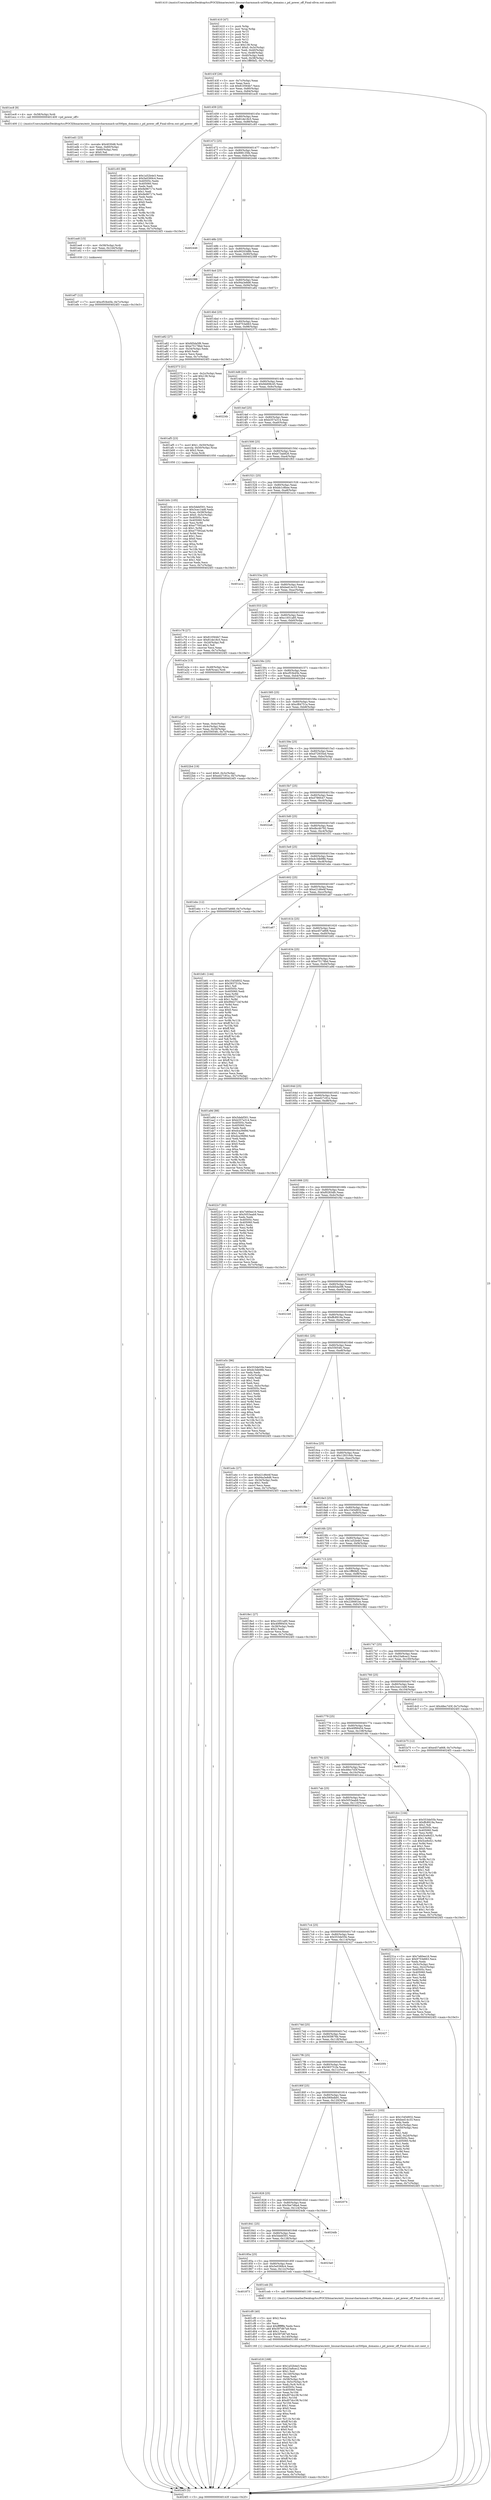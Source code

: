 digraph "0x401410" {
  label = "0x401410 (/mnt/c/Users/mathe/Desktop/tcc/POCII/binaries/extr_linuxarcharmmach-ux500pm_domains.c_pd_power_off_Final-ollvm.out::main(0))"
  labelloc = "t"
  node[shape=record]

  Entry [label="",width=0.3,height=0.3,shape=circle,fillcolor=black,style=filled]
  "0x40143f" [label="{
     0x40143f [26]\l
     | [instrs]\l
     &nbsp;&nbsp;0x40143f \<+3\>: mov -0x7c(%rbp),%eax\l
     &nbsp;&nbsp;0x401442 \<+2\>: mov %eax,%ecx\l
     &nbsp;&nbsp;0x401444 \<+6\>: sub $0x810564b7,%ecx\l
     &nbsp;&nbsp;0x40144a \<+3\>: mov %eax,-0x80(%rbp)\l
     &nbsp;&nbsp;0x40144d \<+6\>: mov %ecx,-0x84(%rbp)\l
     &nbsp;&nbsp;0x401453 \<+6\>: je 0000000000401ec8 \<main+0xab8\>\l
  }"]
  "0x401ec8" [label="{
     0x401ec8 [9]\l
     | [instrs]\l
     &nbsp;&nbsp;0x401ec8 \<+4\>: mov -0x58(%rbp),%rdi\l
     &nbsp;&nbsp;0x401ecc \<+5\>: call 0000000000401400 \<pd_power_off\>\l
     | [calls]\l
     &nbsp;&nbsp;0x401400 \{1\} (/mnt/c/Users/mathe/Desktop/tcc/POCII/binaries/extr_linuxarcharmmach-ux500pm_domains.c_pd_power_off_Final-ollvm.out::pd_power_off)\l
  }"]
  "0x401459" [label="{
     0x401459 [25]\l
     | [instrs]\l
     &nbsp;&nbsp;0x401459 \<+5\>: jmp 000000000040145e \<main+0x4e\>\l
     &nbsp;&nbsp;0x40145e \<+3\>: mov -0x80(%rbp),%eax\l
     &nbsp;&nbsp;0x401461 \<+5\>: sub $0x81de18c5,%eax\l
     &nbsp;&nbsp;0x401466 \<+6\>: mov %eax,-0x88(%rbp)\l
     &nbsp;&nbsp;0x40146c \<+6\>: je 0000000000401c93 \<main+0x883\>\l
  }"]
  Exit [label="",width=0.3,height=0.3,shape=circle,fillcolor=black,style=filled,peripheries=2]
  "0x401c93" [label="{
     0x401c93 [88]\l
     | [instrs]\l
     &nbsp;&nbsp;0x401c93 \<+5\>: mov $0x1a52b4e3,%eax\l
     &nbsp;&nbsp;0x401c98 \<+5\>: mov $0x5e0369c4,%ecx\l
     &nbsp;&nbsp;0x401c9d \<+7\>: mov 0x40505c,%edx\l
     &nbsp;&nbsp;0x401ca4 \<+7\>: mov 0x405060,%esi\l
     &nbsp;&nbsp;0x401cab \<+2\>: mov %edx,%edi\l
     &nbsp;&nbsp;0x401cad \<+6\>: sub $0x9e96717e,%edi\l
     &nbsp;&nbsp;0x401cb3 \<+3\>: sub $0x1,%edi\l
     &nbsp;&nbsp;0x401cb6 \<+6\>: add $0x9e96717e,%edi\l
     &nbsp;&nbsp;0x401cbc \<+3\>: imul %edi,%edx\l
     &nbsp;&nbsp;0x401cbf \<+3\>: and $0x1,%edx\l
     &nbsp;&nbsp;0x401cc2 \<+3\>: cmp $0x0,%edx\l
     &nbsp;&nbsp;0x401cc5 \<+4\>: sete %r8b\l
     &nbsp;&nbsp;0x401cc9 \<+3\>: cmp $0xa,%esi\l
     &nbsp;&nbsp;0x401ccc \<+4\>: setl %r9b\l
     &nbsp;&nbsp;0x401cd0 \<+3\>: mov %r8b,%r10b\l
     &nbsp;&nbsp;0x401cd3 \<+3\>: and %r9b,%r10b\l
     &nbsp;&nbsp;0x401cd6 \<+3\>: xor %r9b,%r8b\l
     &nbsp;&nbsp;0x401cd9 \<+3\>: or %r8b,%r10b\l
     &nbsp;&nbsp;0x401cdc \<+4\>: test $0x1,%r10b\l
     &nbsp;&nbsp;0x401ce0 \<+3\>: cmovne %ecx,%eax\l
     &nbsp;&nbsp;0x401ce3 \<+3\>: mov %eax,-0x7c(%rbp)\l
     &nbsp;&nbsp;0x401ce6 \<+5\>: jmp 00000000004024f3 \<main+0x10e3\>\l
  }"]
  "0x401472" [label="{
     0x401472 [25]\l
     | [instrs]\l
     &nbsp;&nbsp;0x401472 \<+5\>: jmp 0000000000401477 \<main+0x67\>\l
     &nbsp;&nbsp;0x401477 \<+3\>: mov -0x80(%rbp),%eax\l
     &nbsp;&nbsp;0x40147a \<+5\>: sub $0x898135fe,%eax\l
     &nbsp;&nbsp;0x40147f \<+6\>: mov %eax,-0x8c(%rbp)\l
     &nbsp;&nbsp;0x401485 \<+6\>: je 0000000000402446 \<main+0x1036\>\l
  }"]
  "0x401ef7" [label="{
     0x401ef7 [12]\l
     | [instrs]\l
     &nbsp;&nbsp;0x401ef7 \<+7\>: movl $0xcf53b45b,-0x7c(%rbp)\l
     &nbsp;&nbsp;0x401efe \<+5\>: jmp 00000000004024f3 \<main+0x10e3\>\l
  }"]
  "0x402446" [label="{
     0x402446\l
  }", style=dashed]
  "0x40148b" [label="{
     0x40148b [25]\l
     | [instrs]\l
     &nbsp;&nbsp;0x40148b \<+5\>: jmp 0000000000401490 \<main+0x80\>\l
     &nbsp;&nbsp;0x401490 \<+3\>: mov -0x80(%rbp),%eax\l
     &nbsp;&nbsp;0x401493 \<+5\>: sub $0x90203d8b,%eax\l
     &nbsp;&nbsp;0x401498 \<+6\>: mov %eax,-0x90(%rbp)\l
     &nbsp;&nbsp;0x40149e \<+6\>: je 0000000000402388 \<main+0xf78\>\l
  }"]
  "0x401ee8" [label="{
     0x401ee8 [15]\l
     | [instrs]\l
     &nbsp;&nbsp;0x401ee8 \<+4\>: mov -0x58(%rbp),%rdi\l
     &nbsp;&nbsp;0x401eec \<+6\>: mov %eax,-0x144(%rbp)\l
     &nbsp;&nbsp;0x401ef2 \<+5\>: call 0000000000401030 \<free@plt\>\l
     | [calls]\l
     &nbsp;&nbsp;0x401030 \{1\} (unknown)\l
  }"]
  "0x402388" [label="{
     0x402388\l
  }", style=dashed]
  "0x4014a4" [label="{
     0x4014a4 [25]\l
     | [instrs]\l
     &nbsp;&nbsp;0x4014a4 \<+5\>: jmp 00000000004014a9 \<main+0x99\>\l
     &nbsp;&nbsp;0x4014a9 \<+3\>: mov -0x80(%rbp),%eax\l
     &nbsp;&nbsp;0x4014ac \<+5\>: sub $0x94a3e8d6,%eax\l
     &nbsp;&nbsp;0x4014b1 \<+6\>: mov %eax,-0x94(%rbp)\l
     &nbsp;&nbsp;0x4014b7 \<+6\>: je 0000000000401a82 \<main+0x672\>\l
  }"]
  "0x401ed1" [label="{
     0x401ed1 [23]\l
     | [instrs]\l
     &nbsp;&nbsp;0x401ed1 \<+10\>: movabs $0x4030d6,%rdi\l
     &nbsp;&nbsp;0x401edb \<+3\>: mov %eax,-0x60(%rbp)\l
     &nbsp;&nbsp;0x401ede \<+3\>: mov -0x60(%rbp),%esi\l
     &nbsp;&nbsp;0x401ee1 \<+2\>: mov $0x0,%al\l
     &nbsp;&nbsp;0x401ee3 \<+5\>: call 0000000000401040 \<printf@plt\>\l
     | [calls]\l
     &nbsp;&nbsp;0x401040 \{1\} (unknown)\l
  }"]
  "0x401a82" [label="{
     0x401a82 [27]\l
     | [instrs]\l
     &nbsp;&nbsp;0x401a82 \<+5\>: mov $0xfd5da5f6,%eax\l
     &nbsp;&nbsp;0x401a87 \<+5\>: mov $0xe75178bd,%ecx\l
     &nbsp;&nbsp;0x401a8c \<+3\>: mov -0x34(%rbp),%edx\l
     &nbsp;&nbsp;0x401a8f \<+3\>: cmp $0x0,%edx\l
     &nbsp;&nbsp;0x401a92 \<+3\>: cmove %ecx,%eax\l
     &nbsp;&nbsp;0x401a95 \<+3\>: mov %eax,-0x7c(%rbp)\l
     &nbsp;&nbsp;0x401a98 \<+5\>: jmp 00000000004024f3 \<main+0x10e3\>\l
  }"]
  "0x4014bd" [label="{
     0x4014bd [25]\l
     | [instrs]\l
     &nbsp;&nbsp;0x4014bd \<+5\>: jmp 00000000004014c2 \<main+0xb2\>\l
     &nbsp;&nbsp;0x4014c2 \<+3\>: mov -0x80(%rbp),%eax\l
     &nbsp;&nbsp;0x4014c5 \<+5\>: sub $0x9753e663,%eax\l
     &nbsp;&nbsp;0x4014ca \<+6\>: mov %eax,-0x98(%rbp)\l
     &nbsp;&nbsp;0x4014d0 \<+6\>: je 0000000000402373 \<main+0xf63\>\l
  }"]
  "0x401d18" [label="{
     0x401d18 [168]\l
     | [instrs]\l
     &nbsp;&nbsp;0x401d18 \<+5\>: mov $0x1a52b4e3,%ecx\l
     &nbsp;&nbsp;0x401d1d \<+5\>: mov $0x23a8cec2,%edx\l
     &nbsp;&nbsp;0x401d22 \<+3\>: mov $0x1,%sil\l
     &nbsp;&nbsp;0x401d25 \<+6\>: mov -0x140(%rbp),%edi\l
     &nbsp;&nbsp;0x401d2b \<+3\>: imul %eax,%edi\l
     &nbsp;&nbsp;0x401d2e \<+4\>: mov -0x58(%rbp),%r8\l
     &nbsp;&nbsp;0x401d32 \<+4\>: movslq -0x5c(%rbp),%r9\l
     &nbsp;&nbsp;0x401d36 \<+4\>: mov %edi,(%r8,%r9,4)\l
     &nbsp;&nbsp;0x401d3a \<+7\>: mov 0x40505c,%eax\l
     &nbsp;&nbsp;0x401d41 \<+7\>: mov 0x405060,%edi\l
     &nbsp;&nbsp;0x401d48 \<+3\>: mov %eax,%r10d\l
     &nbsp;&nbsp;0x401d4b \<+7\>: add $0xd07dcc38,%r10d\l
     &nbsp;&nbsp;0x401d52 \<+4\>: sub $0x1,%r10d\l
     &nbsp;&nbsp;0x401d56 \<+7\>: sub $0xd07dcc38,%r10d\l
     &nbsp;&nbsp;0x401d5d \<+4\>: imul %r10d,%eax\l
     &nbsp;&nbsp;0x401d61 \<+3\>: and $0x1,%eax\l
     &nbsp;&nbsp;0x401d64 \<+3\>: cmp $0x0,%eax\l
     &nbsp;&nbsp;0x401d67 \<+4\>: sete %r11b\l
     &nbsp;&nbsp;0x401d6b \<+3\>: cmp $0xa,%edi\l
     &nbsp;&nbsp;0x401d6e \<+3\>: setl %bl\l
     &nbsp;&nbsp;0x401d71 \<+3\>: mov %r11b,%r14b\l
     &nbsp;&nbsp;0x401d74 \<+4\>: xor $0xff,%r14b\l
     &nbsp;&nbsp;0x401d78 \<+3\>: mov %bl,%r15b\l
     &nbsp;&nbsp;0x401d7b \<+4\>: xor $0xff,%r15b\l
     &nbsp;&nbsp;0x401d7f \<+4\>: xor $0x0,%sil\l
     &nbsp;&nbsp;0x401d83 \<+3\>: mov %r14b,%r12b\l
     &nbsp;&nbsp;0x401d86 \<+4\>: and $0x0,%r12b\l
     &nbsp;&nbsp;0x401d8a \<+3\>: and %sil,%r11b\l
     &nbsp;&nbsp;0x401d8d \<+3\>: mov %r15b,%r13b\l
     &nbsp;&nbsp;0x401d90 \<+4\>: and $0x0,%r13b\l
     &nbsp;&nbsp;0x401d94 \<+3\>: and %sil,%bl\l
     &nbsp;&nbsp;0x401d97 \<+3\>: or %r11b,%r12b\l
     &nbsp;&nbsp;0x401d9a \<+3\>: or %bl,%r13b\l
     &nbsp;&nbsp;0x401d9d \<+3\>: xor %r13b,%r12b\l
     &nbsp;&nbsp;0x401da0 \<+3\>: or %r15b,%r14b\l
     &nbsp;&nbsp;0x401da3 \<+4\>: xor $0xff,%r14b\l
     &nbsp;&nbsp;0x401da7 \<+4\>: or $0x0,%sil\l
     &nbsp;&nbsp;0x401dab \<+3\>: and %sil,%r14b\l
     &nbsp;&nbsp;0x401dae \<+3\>: or %r14b,%r12b\l
     &nbsp;&nbsp;0x401db1 \<+4\>: test $0x1,%r12b\l
     &nbsp;&nbsp;0x401db5 \<+3\>: cmovne %edx,%ecx\l
     &nbsp;&nbsp;0x401db8 \<+3\>: mov %ecx,-0x7c(%rbp)\l
     &nbsp;&nbsp;0x401dbb \<+5\>: jmp 00000000004024f3 \<main+0x10e3\>\l
  }"]
  "0x402373" [label="{
     0x402373 [21]\l
     | [instrs]\l
     &nbsp;&nbsp;0x402373 \<+3\>: mov -0x2c(%rbp),%eax\l
     &nbsp;&nbsp;0x402376 \<+7\>: add $0x138,%rsp\l
     &nbsp;&nbsp;0x40237d \<+1\>: pop %rbx\l
     &nbsp;&nbsp;0x40237e \<+2\>: pop %r12\l
     &nbsp;&nbsp;0x402380 \<+2\>: pop %r13\l
     &nbsp;&nbsp;0x402382 \<+2\>: pop %r14\l
     &nbsp;&nbsp;0x402384 \<+2\>: pop %r15\l
     &nbsp;&nbsp;0x402386 \<+1\>: pop %rbp\l
     &nbsp;&nbsp;0x402387 \<+1\>: ret\l
  }"]
  "0x4014d6" [label="{
     0x4014d6 [25]\l
     | [instrs]\l
     &nbsp;&nbsp;0x4014d6 \<+5\>: jmp 00000000004014db \<main+0xcb\>\l
     &nbsp;&nbsp;0x4014db \<+3\>: mov -0x80(%rbp),%eax\l
     &nbsp;&nbsp;0x4014de \<+5\>: sub $0x9dd08c45,%eax\l
     &nbsp;&nbsp;0x4014e3 \<+6\>: mov %eax,-0x9c(%rbp)\l
     &nbsp;&nbsp;0x4014e9 \<+6\>: je 000000000040224b \<main+0xe3b\>\l
  }"]
  "0x401cf0" [label="{
     0x401cf0 [40]\l
     | [instrs]\l
     &nbsp;&nbsp;0x401cf0 \<+5\>: mov $0x2,%ecx\l
     &nbsp;&nbsp;0x401cf5 \<+1\>: cltd\l
     &nbsp;&nbsp;0x401cf6 \<+2\>: idiv %ecx\l
     &nbsp;&nbsp;0x401cf8 \<+6\>: imul $0xfffffffe,%edx,%ecx\l
     &nbsp;&nbsp;0x401cfe \<+6\>: add $0x597d67a9,%ecx\l
     &nbsp;&nbsp;0x401d04 \<+3\>: add $0x1,%ecx\l
     &nbsp;&nbsp;0x401d07 \<+6\>: sub $0x597d67a9,%ecx\l
     &nbsp;&nbsp;0x401d0d \<+6\>: mov %ecx,-0x140(%rbp)\l
     &nbsp;&nbsp;0x401d13 \<+5\>: call 0000000000401160 \<next_i\>\l
     | [calls]\l
     &nbsp;&nbsp;0x401160 \{1\} (/mnt/c/Users/mathe/Desktop/tcc/POCII/binaries/extr_linuxarcharmmach-ux500pm_domains.c_pd_power_off_Final-ollvm.out::next_i)\l
  }"]
  "0x40224b" [label="{
     0x40224b\l
  }", style=dashed]
  "0x4014ef" [label="{
     0x4014ef [25]\l
     | [instrs]\l
     &nbsp;&nbsp;0x4014ef \<+5\>: jmp 00000000004014f4 \<main+0xe4\>\l
     &nbsp;&nbsp;0x4014f4 \<+3\>: mov -0x80(%rbp),%eax\l
     &nbsp;&nbsp;0x4014f7 \<+5\>: sub $0xb357a314,%eax\l
     &nbsp;&nbsp;0x4014fc \<+6\>: mov %eax,-0xa0(%rbp)\l
     &nbsp;&nbsp;0x401502 \<+6\>: je 0000000000401af5 \<main+0x6e5\>\l
  }"]
  "0x401873" [label="{
     0x401873\l
  }", style=dashed]
  "0x401af5" [label="{
     0x401af5 [23]\l
     | [instrs]\l
     &nbsp;&nbsp;0x401af5 \<+7\>: movl $0x1,-0x50(%rbp)\l
     &nbsp;&nbsp;0x401afc \<+4\>: movslq -0x50(%rbp),%rax\l
     &nbsp;&nbsp;0x401b00 \<+4\>: shl $0x2,%rax\l
     &nbsp;&nbsp;0x401b04 \<+3\>: mov %rax,%rdi\l
     &nbsp;&nbsp;0x401b07 \<+5\>: call 0000000000401050 \<malloc@plt\>\l
     | [calls]\l
     &nbsp;&nbsp;0x401050 \{1\} (unknown)\l
  }"]
  "0x401508" [label="{
     0x401508 [25]\l
     | [instrs]\l
     &nbsp;&nbsp;0x401508 \<+5\>: jmp 000000000040150d \<main+0xfd\>\l
     &nbsp;&nbsp;0x40150d \<+3\>: mov -0x80(%rbp),%eax\l
     &nbsp;&nbsp;0x401510 \<+5\>: sub $0xb73ab826,%eax\l
     &nbsp;&nbsp;0x401515 \<+6\>: mov %eax,-0xa4(%rbp)\l
     &nbsp;&nbsp;0x40151b \<+6\>: je 0000000000401f03 \<main+0xaf3\>\l
  }"]
  "0x401ceb" [label="{
     0x401ceb [5]\l
     | [instrs]\l
     &nbsp;&nbsp;0x401ceb \<+5\>: call 0000000000401160 \<next_i\>\l
     | [calls]\l
     &nbsp;&nbsp;0x401160 \{1\} (/mnt/c/Users/mathe/Desktop/tcc/POCII/binaries/extr_linuxarcharmmach-ux500pm_domains.c_pd_power_off_Final-ollvm.out::next_i)\l
  }"]
  "0x401f03" [label="{
     0x401f03\l
  }", style=dashed]
  "0x401521" [label="{
     0x401521 [25]\l
     | [instrs]\l
     &nbsp;&nbsp;0x401521 \<+5\>: jmp 0000000000401526 \<main+0x116\>\l
     &nbsp;&nbsp;0x401526 \<+3\>: mov -0x80(%rbp),%eax\l
     &nbsp;&nbsp;0x401529 \<+5\>: sub $0xbb1c8bee,%eax\l
     &nbsp;&nbsp;0x40152e \<+6\>: mov %eax,-0xa8(%rbp)\l
     &nbsp;&nbsp;0x401534 \<+6\>: je 0000000000401a1e \<main+0x60e\>\l
  }"]
  "0x40185a" [label="{
     0x40185a [25]\l
     | [instrs]\l
     &nbsp;&nbsp;0x40185a \<+5\>: jmp 000000000040185f \<main+0x44f\>\l
     &nbsp;&nbsp;0x40185f \<+3\>: mov -0x80(%rbp),%eax\l
     &nbsp;&nbsp;0x401862 \<+5\>: sub $0x5e0369c4,%eax\l
     &nbsp;&nbsp;0x401867 \<+6\>: mov %eax,-0x12c(%rbp)\l
     &nbsp;&nbsp;0x40186d \<+6\>: je 0000000000401ceb \<main+0x8db\>\l
  }"]
  "0x401a1e" [label="{
     0x401a1e\l
  }", style=dashed]
  "0x40153a" [label="{
     0x40153a [25]\l
     | [instrs]\l
     &nbsp;&nbsp;0x40153a \<+5\>: jmp 000000000040153f \<main+0x12f\>\l
     &nbsp;&nbsp;0x40153f \<+3\>: mov -0x80(%rbp),%eax\l
     &nbsp;&nbsp;0x401542 \<+5\>: sub $0xbed14c33,%eax\l
     &nbsp;&nbsp;0x401547 \<+6\>: mov %eax,-0xac(%rbp)\l
     &nbsp;&nbsp;0x40154d \<+6\>: je 0000000000401c78 \<main+0x868\>\l
  }"]
  "0x4023a0" [label="{
     0x4023a0\l
  }", style=dashed]
  "0x401c78" [label="{
     0x401c78 [27]\l
     | [instrs]\l
     &nbsp;&nbsp;0x401c78 \<+5\>: mov $0x810564b7,%eax\l
     &nbsp;&nbsp;0x401c7d \<+5\>: mov $0x81de18c5,%ecx\l
     &nbsp;&nbsp;0x401c82 \<+3\>: mov -0x2d(%rbp),%dl\l
     &nbsp;&nbsp;0x401c85 \<+3\>: test $0x1,%dl\l
     &nbsp;&nbsp;0x401c88 \<+3\>: cmovne %ecx,%eax\l
     &nbsp;&nbsp;0x401c8b \<+3\>: mov %eax,-0x7c(%rbp)\l
     &nbsp;&nbsp;0x401c8e \<+5\>: jmp 00000000004024f3 \<main+0x10e3\>\l
  }"]
  "0x401553" [label="{
     0x401553 [25]\l
     | [instrs]\l
     &nbsp;&nbsp;0x401553 \<+5\>: jmp 0000000000401558 \<main+0x148\>\l
     &nbsp;&nbsp;0x401558 \<+3\>: mov -0x80(%rbp),%eax\l
     &nbsp;&nbsp;0x40155b \<+5\>: sub $0xc1651a85,%eax\l
     &nbsp;&nbsp;0x401560 \<+6\>: mov %eax,-0xb0(%rbp)\l
     &nbsp;&nbsp;0x401566 \<+6\>: je 0000000000401a2a \<main+0x61a\>\l
  }"]
  "0x401841" [label="{
     0x401841 [25]\l
     | [instrs]\l
     &nbsp;&nbsp;0x401841 \<+5\>: jmp 0000000000401846 \<main+0x436\>\l
     &nbsp;&nbsp;0x401846 \<+3\>: mov -0x80(%rbp),%eax\l
     &nbsp;&nbsp;0x401849 \<+5\>: sub $0x5debf301,%eax\l
     &nbsp;&nbsp;0x40184e \<+6\>: mov %eax,-0x128(%rbp)\l
     &nbsp;&nbsp;0x401854 \<+6\>: je 00000000004023a0 \<main+0xf90\>\l
  }"]
  "0x401a2a" [label="{
     0x401a2a [13]\l
     | [instrs]\l
     &nbsp;&nbsp;0x401a2a \<+4\>: mov -0x48(%rbp),%rax\l
     &nbsp;&nbsp;0x401a2e \<+4\>: mov 0x8(%rax),%rdi\l
     &nbsp;&nbsp;0x401a32 \<+5\>: call 0000000000401060 \<atoi@plt\>\l
     | [calls]\l
     &nbsp;&nbsp;0x401060 \{1\} (unknown)\l
  }"]
  "0x40156c" [label="{
     0x40156c [25]\l
     | [instrs]\l
     &nbsp;&nbsp;0x40156c \<+5\>: jmp 0000000000401571 \<main+0x161\>\l
     &nbsp;&nbsp;0x401571 \<+3\>: mov -0x80(%rbp),%eax\l
     &nbsp;&nbsp;0x401574 \<+5\>: sub $0xcf53b45b,%eax\l
     &nbsp;&nbsp;0x401579 \<+6\>: mov %eax,-0xb4(%rbp)\l
     &nbsp;&nbsp;0x40157f \<+6\>: je 00000000004022b4 \<main+0xea4\>\l
  }"]
  "0x4024db" [label="{
     0x4024db\l
  }", style=dashed]
  "0x4022b4" [label="{
     0x4022b4 [19]\l
     | [instrs]\l
     &nbsp;&nbsp;0x4022b4 \<+7\>: movl $0x0,-0x3c(%rbp)\l
     &nbsp;&nbsp;0x4022bb \<+7\>: movl $0xed27c91e,-0x7c(%rbp)\l
     &nbsp;&nbsp;0x4022c2 \<+5\>: jmp 00000000004024f3 \<main+0x10e3\>\l
  }"]
  "0x401585" [label="{
     0x401585 [25]\l
     | [instrs]\l
     &nbsp;&nbsp;0x401585 \<+5\>: jmp 000000000040158a \<main+0x17a\>\l
     &nbsp;&nbsp;0x40158a \<+3\>: mov -0x80(%rbp),%eax\l
     &nbsp;&nbsp;0x40158d \<+5\>: sub $0xcf84751a,%eax\l
     &nbsp;&nbsp;0x401592 \<+6\>: mov %eax,-0xb8(%rbp)\l
     &nbsp;&nbsp;0x401598 \<+6\>: je 0000000000402080 \<main+0xc70\>\l
  }"]
  "0x401828" [label="{
     0x401828 [25]\l
     | [instrs]\l
     &nbsp;&nbsp;0x401828 \<+5\>: jmp 000000000040182d \<main+0x41d\>\l
     &nbsp;&nbsp;0x40182d \<+3\>: mov -0x80(%rbp),%eax\l
     &nbsp;&nbsp;0x401830 \<+5\>: sub $0x5be7d6a4,%eax\l
     &nbsp;&nbsp;0x401835 \<+6\>: mov %eax,-0x124(%rbp)\l
     &nbsp;&nbsp;0x40183b \<+6\>: je 00000000004024db \<main+0x10cb\>\l
  }"]
  "0x402080" [label="{
     0x402080\l
  }", style=dashed]
  "0x40159e" [label="{
     0x40159e [25]\l
     | [instrs]\l
     &nbsp;&nbsp;0x40159e \<+5\>: jmp 00000000004015a3 \<main+0x193\>\l
     &nbsp;&nbsp;0x4015a3 \<+3\>: mov -0x80(%rbp),%eax\l
     &nbsp;&nbsp;0x4015a6 \<+5\>: sub $0xd72935ed,%eax\l
     &nbsp;&nbsp;0x4015ab \<+6\>: mov %eax,-0xbc(%rbp)\l
     &nbsp;&nbsp;0x4015b1 \<+6\>: je 00000000004021c5 \<main+0xdb5\>\l
  }"]
  "0x402074" [label="{
     0x402074\l
  }", style=dashed]
  "0x4021c5" [label="{
     0x4021c5\l
  }", style=dashed]
  "0x4015b7" [label="{
     0x4015b7 [25]\l
     | [instrs]\l
     &nbsp;&nbsp;0x4015b7 \<+5\>: jmp 00000000004015bc \<main+0x1ac\>\l
     &nbsp;&nbsp;0x4015bc \<+3\>: mov -0x80(%rbp),%eax\l
     &nbsp;&nbsp;0x4015bf \<+5\>: sub $0xd786fcb7,%eax\l
     &nbsp;&nbsp;0x4015c4 \<+6\>: mov %eax,-0xc0(%rbp)\l
     &nbsp;&nbsp;0x4015ca \<+6\>: je 00000000004022a8 \<main+0xe98\>\l
  }"]
  "0x40180f" [label="{
     0x40180f [25]\l
     | [instrs]\l
     &nbsp;&nbsp;0x40180f \<+5\>: jmp 0000000000401814 \<main+0x404\>\l
     &nbsp;&nbsp;0x401814 \<+3\>: mov -0x80(%rbp),%eax\l
     &nbsp;&nbsp;0x401817 \<+5\>: sub $0x590bdb91,%eax\l
     &nbsp;&nbsp;0x40181c \<+6\>: mov %eax,-0x120(%rbp)\l
     &nbsp;&nbsp;0x401822 \<+6\>: je 0000000000402074 \<main+0xc64\>\l
  }"]
  "0x4022a8" [label="{
     0x4022a8\l
  }", style=dashed]
  "0x4015d0" [label="{
     0x4015d0 [25]\l
     | [instrs]\l
     &nbsp;&nbsp;0x4015d0 \<+5\>: jmp 00000000004015d5 \<main+0x1c5\>\l
     &nbsp;&nbsp;0x4015d5 \<+3\>: mov -0x80(%rbp),%eax\l
     &nbsp;&nbsp;0x4015d8 \<+5\>: sub $0xdbc4b792,%eax\l
     &nbsp;&nbsp;0x4015dd \<+6\>: mov %eax,-0xc4(%rbp)\l
     &nbsp;&nbsp;0x4015e3 \<+6\>: je 0000000000401f31 \<main+0xb21\>\l
  }"]
  "0x401c11" [label="{
     0x401c11 [103]\l
     | [instrs]\l
     &nbsp;&nbsp;0x401c11 \<+5\>: mov $0x1545d932,%eax\l
     &nbsp;&nbsp;0x401c16 \<+5\>: mov $0xbed14c33,%ecx\l
     &nbsp;&nbsp;0x401c1b \<+2\>: xor %edx,%edx\l
     &nbsp;&nbsp;0x401c1d \<+3\>: mov -0x5c(%rbp),%esi\l
     &nbsp;&nbsp;0x401c20 \<+3\>: cmp -0x50(%rbp),%esi\l
     &nbsp;&nbsp;0x401c23 \<+4\>: setl %dil\l
     &nbsp;&nbsp;0x401c27 \<+4\>: and $0x1,%dil\l
     &nbsp;&nbsp;0x401c2b \<+4\>: mov %dil,-0x2d(%rbp)\l
     &nbsp;&nbsp;0x401c2f \<+7\>: mov 0x40505c,%esi\l
     &nbsp;&nbsp;0x401c36 \<+8\>: mov 0x405060,%r8d\l
     &nbsp;&nbsp;0x401c3e \<+3\>: sub $0x1,%edx\l
     &nbsp;&nbsp;0x401c41 \<+3\>: mov %esi,%r9d\l
     &nbsp;&nbsp;0x401c44 \<+3\>: add %edx,%r9d\l
     &nbsp;&nbsp;0x401c47 \<+4\>: imul %r9d,%esi\l
     &nbsp;&nbsp;0x401c4b \<+3\>: and $0x1,%esi\l
     &nbsp;&nbsp;0x401c4e \<+3\>: cmp $0x0,%esi\l
     &nbsp;&nbsp;0x401c51 \<+4\>: sete %dil\l
     &nbsp;&nbsp;0x401c55 \<+4\>: cmp $0xa,%r8d\l
     &nbsp;&nbsp;0x401c59 \<+4\>: setl %r10b\l
     &nbsp;&nbsp;0x401c5d \<+3\>: mov %dil,%r11b\l
     &nbsp;&nbsp;0x401c60 \<+3\>: and %r10b,%r11b\l
     &nbsp;&nbsp;0x401c63 \<+3\>: xor %r10b,%dil\l
     &nbsp;&nbsp;0x401c66 \<+3\>: or %dil,%r11b\l
     &nbsp;&nbsp;0x401c69 \<+4\>: test $0x1,%r11b\l
     &nbsp;&nbsp;0x401c6d \<+3\>: cmovne %ecx,%eax\l
     &nbsp;&nbsp;0x401c70 \<+3\>: mov %eax,-0x7c(%rbp)\l
     &nbsp;&nbsp;0x401c73 \<+5\>: jmp 00000000004024f3 \<main+0x10e3\>\l
  }"]
  "0x401f31" [label="{
     0x401f31\l
  }", style=dashed]
  "0x4015e9" [label="{
     0x4015e9 [25]\l
     | [instrs]\l
     &nbsp;&nbsp;0x4015e9 \<+5\>: jmp 00000000004015ee \<main+0x1de\>\l
     &nbsp;&nbsp;0x4015ee \<+3\>: mov -0x80(%rbp),%eax\l
     &nbsp;&nbsp;0x4015f1 \<+5\>: sub $0xdc3db98b,%eax\l
     &nbsp;&nbsp;0x4015f6 \<+6\>: mov %eax,-0xc8(%rbp)\l
     &nbsp;&nbsp;0x4015fc \<+6\>: je 0000000000401ebc \<main+0xaac\>\l
  }"]
  "0x4017f6" [label="{
     0x4017f6 [25]\l
     | [instrs]\l
     &nbsp;&nbsp;0x4017f6 \<+5\>: jmp 00000000004017fb \<main+0x3eb\>\l
     &nbsp;&nbsp;0x4017fb \<+3\>: mov -0x80(%rbp),%eax\l
     &nbsp;&nbsp;0x4017fe \<+5\>: sub $0x583751fa,%eax\l
     &nbsp;&nbsp;0x401803 \<+6\>: mov %eax,-0x11c(%rbp)\l
     &nbsp;&nbsp;0x401809 \<+6\>: je 0000000000401c11 \<main+0x801\>\l
  }"]
  "0x401ebc" [label="{
     0x401ebc [12]\l
     | [instrs]\l
     &nbsp;&nbsp;0x401ebc \<+7\>: movl $0xe457a668,-0x7c(%rbp)\l
     &nbsp;&nbsp;0x401ec3 \<+5\>: jmp 00000000004024f3 \<main+0x10e3\>\l
  }"]
  "0x401602" [label="{
     0x401602 [25]\l
     | [instrs]\l
     &nbsp;&nbsp;0x401602 \<+5\>: jmp 0000000000401607 \<main+0x1f7\>\l
     &nbsp;&nbsp;0x401607 \<+3\>: mov -0x80(%rbp),%eax\l
     &nbsp;&nbsp;0x40160a \<+5\>: sub $0xe21d6e4f,%eax\l
     &nbsp;&nbsp;0x40160f \<+6\>: mov %eax,-0xcc(%rbp)\l
     &nbsp;&nbsp;0x401615 \<+6\>: je 0000000000401a67 \<main+0x657\>\l
  }"]
  "0x4020f4" [label="{
     0x4020f4\l
  }", style=dashed]
  "0x401a67" [label="{
     0x401a67\l
  }", style=dashed]
  "0x40161b" [label="{
     0x40161b [25]\l
     | [instrs]\l
     &nbsp;&nbsp;0x40161b \<+5\>: jmp 0000000000401620 \<main+0x210\>\l
     &nbsp;&nbsp;0x401620 \<+3\>: mov -0x80(%rbp),%eax\l
     &nbsp;&nbsp;0x401623 \<+5\>: sub $0xe457a668,%eax\l
     &nbsp;&nbsp;0x401628 \<+6\>: mov %eax,-0xd0(%rbp)\l
     &nbsp;&nbsp;0x40162e \<+6\>: je 0000000000401b81 \<main+0x771\>\l
  }"]
  "0x4017dd" [label="{
     0x4017dd [25]\l
     | [instrs]\l
     &nbsp;&nbsp;0x4017dd \<+5\>: jmp 00000000004017e2 \<main+0x3d2\>\l
     &nbsp;&nbsp;0x4017e2 \<+3\>: mov -0x80(%rbp),%eax\l
     &nbsp;&nbsp;0x4017e5 \<+5\>: sub $0x565f676b,%eax\l
     &nbsp;&nbsp;0x4017ea \<+6\>: mov %eax,-0x118(%rbp)\l
     &nbsp;&nbsp;0x4017f0 \<+6\>: je 00000000004020f4 \<main+0xce4\>\l
  }"]
  "0x401b81" [label="{
     0x401b81 [144]\l
     | [instrs]\l
     &nbsp;&nbsp;0x401b81 \<+5\>: mov $0x1545d932,%eax\l
     &nbsp;&nbsp;0x401b86 \<+5\>: mov $0x583751fa,%ecx\l
     &nbsp;&nbsp;0x401b8b \<+2\>: mov $0x1,%dl\l
     &nbsp;&nbsp;0x401b8d \<+7\>: mov 0x40505c,%esi\l
     &nbsp;&nbsp;0x401b94 \<+7\>: mov 0x405060,%edi\l
     &nbsp;&nbsp;0x401b9b \<+3\>: mov %esi,%r8d\l
     &nbsp;&nbsp;0x401b9e \<+7\>: sub $0x99d271bf,%r8d\l
     &nbsp;&nbsp;0x401ba5 \<+4\>: sub $0x1,%r8d\l
     &nbsp;&nbsp;0x401ba9 \<+7\>: add $0x99d271bf,%r8d\l
     &nbsp;&nbsp;0x401bb0 \<+4\>: imul %r8d,%esi\l
     &nbsp;&nbsp;0x401bb4 \<+3\>: and $0x1,%esi\l
     &nbsp;&nbsp;0x401bb7 \<+3\>: cmp $0x0,%esi\l
     &nbsp;&nbsp;0x401bba \<+4\>: sete %r9b\l
     &nbsp;&nbsp;0x401bbe \<+3\>: cmp $0xa,%edi\l
     &nbsp;&nbsp;0x401bc1 \<+4\>: setl %r10b\l
     &nbsp;&nbsp;0x401bc5 \<+3\>: mov %r9b,%r11b\l
     &nbsp;&nbsp;0x401bc8 \<+4\>: xor $0xff,%r11b\l
     &nbsp;&nbsp;0x401bcc \<+3\>: mov %r10b,%bl\l
     &nbsp;&nbsp;0x401bcf \<+3\>: xor $0xff,%bl\l
     &nbsp;&nbsp;0x401bd2 \<+3\>: xor $0x1,%dl\l
     &nbsp;&nbsp;0x401bd5 \<+3\>: mov %r11b,%r14b\l
     &nbsp;&nbsp;0x401bd8 \<+4\>: and $0xff,%r14b\l
     &nbsp;&nbsp;0x401bdc \<+3\>: and %dl,%r9b\l
     &nbsp;&nbsp;0x401bdf \<+3\>: mov %bl,%r15b\l
     &nbsp;&nbsp;0x401be2 \<+4\>: and $0xff,%r15b\l
     &nbsp;&nbsp;0x401be6 \<+3\>: and %dl,%r10b\l
     &nbsp;&nbsp;0x401be9 \<+3\>: or %r9b,%r14b\l
     &nbsp;&nbsp;0x401bec \<+3\>: or %r10b,%r15b\l
     &nbsp;&nbsp;0x401bef \<+3\>: xor %r15b,%r14b\l
     &nbsp;&nbsp;0x401bf2 \<+3\>: or %bl,%r11b\l
     &nbsp;&nbsp;0x401bf5 \<+4\>: xor $0xff,%r11b\l
     &nbsp;&nbsp;0x401bf9 \<+3\>: or $0x1,%dl\l
     &nbsp;&nbsp;0x401bfc \<+3\>: and %dl,%r11b\l
     &nbsp;&nbsp;0x401bff \<+3\>: or %r11b,%r14b\l
     &nbsp;&nbsp;0x401c02 \<+4\>: test $0x1,%r14b\l
     &nbsp;&nbsp;0x401c06 \<+3\>: cmovne %ecx,%eax\l
     &nbsp;&nbsp;0x401c09 \<+3\>: mov %eax,-0x7c(%rbp)\l
     &nbsp;&nbsp;0x401c0c \<+5\>: jmp 00000000004024f3 \<main+0x10e3\>\l
  }"]
  "0x401634" [label="{
     0x401634 [25]\l
     | [instrs]\l
     &nbsp;&nbsp;0x401634 \<+5\>: jmp 0000000000401639 \<main+0x229\>\l
     &nbsp;&nbsp;0x401639 \<+3\>: mov -0x80(%rbp),%eax\l
     &nbsp;&nbsp;0x40163c \<+5\>: sub $0xe75178bd,%eax\l
     &nbsp;&nbsp;0x401641 \<+6\>: mov %eax,-0xd4(%rbp)\l
     &nbsp;&nbsp;0x401647 \<+6\>: je 0000000000401a9d \<main+0x68d\>\l
  }"]
  "0x402427" [label="{
     0x402427\l
  }", style=dashed]
  "0x401a9d" [label="{
     0x401a9d [88]\l
     | [instrs]\l
     &nbsp;&nbsp;0x401a9d \<+5\>: mov $0x5debf301,%eax\l
     &nbsp;&nbsp;0x401aa2 \<+5\>: mov $0xb357a314,%ecx\l
     &nbsp;&nbsp;0x401aa7 \<+7\>: mov 0x40505c,%edx\l
     &nbsp;&nbsp;0x401aae \<+7\>: mov 0x405060,%esi\l
     &nbsp;&nbsp;0x401ab5 \<+2\>: mov %edx,%edi\l
     &nbsp;&nbsp;0x401ab7 \<+6\>: add $0xdca39d9d,%edi\l
     &nbsp;&nbsp;0x401abd \<+3\>: sub $0x1,%edi\l
     &nbsp;&nbsp;0x401ac0 \<+6\>: sub $0xdca39d9d,%edi\l
     &nbsp;&nbsp;0x401ac6 \<+3\>: imul %edi,%edx\l
     &nbsp;&nbsp;0x401ac9 \<+3\>: and $0x1,%edx\l
     &nbsp;&nbsp;0x401acc \<+3\>: cmp $0x0,%edx\l
     &nbsp;&nbsp;0x401acf \<+4\>: sete %r8b\l
     &nbsp;&nbsp;0x401ad3 \<+3\>: cmp $0xa,%esi\l
     &nbsp;&nbsp;0x401ad6 \<+4\>: setl %r9b\l
     &nbsp;&nbsp;0x401ada \<+3\>: mov %r8b,%r10b\l
     &nbsp;&nbsp;0x401add \<+3\>: and %r9b,%r10b\l
     &nbsp;&nbsp;0x401ae0 \<+3\>: xor %r9b,%r8b\l
     &nbsp;&nbsp;0x401ae3 \<+3\>: or %r8b,%r10b\l
     &nbsp;&nbsp;0x401ae6 \<+4\>: test $0x1,%r10b\l
     &nbsp;&nbsp;0x401aea \<+3\>: cmovne %ecx,%eax\l
     &nbsp;&nbsp;0x401aed \<+3\>: mov %eax,-0x7c(%rbp)\l
     &nbsp;&nbsp;0x401af0 \<+5\>: jmp 00000000004024f3 \<main+0x10e3\>\l
  }"]
  "0x40164d" [label="{
     0x40164d [25]\l
     | [instrs]\l
     &nbsp;&nbsp;0x40164d \<+5\>: jmp 0000000000401652 \<main+0x242\>\l
     &nbsp;&nbsp;0x401652 \<+3\>: mov -0x80(%rbp),%eax\l
     &nbsp;&nbsp;0x401655 \<+5\>: sub $0xed27c91e,%eax\l
     &nbsp;&nbsp;0x40165a \<+6\>: mov %eax,-0xd8(%rbp)\l
     &nbsp;&nbsp;0x401660 \<+6\>: je 00000000004022c7 \<main+0xeb7\>\l
  }"]
  "0x4017c4" [label="{
     0x4017c4 [25]\l
     | [instrs]\l
     &nbsp;&nbsp;0x4017c4 \<+5\>: jmp 00000000004017c9 \<main+0x3b9\>\l
     &nbsp;&nbsp;0x4017c9 \<+3\>: mov -0x80(%rbp),%eax\l
     &nbsp;&nbsp;0x4017cc \<+5\>: sub $0x553de55b,%eax\l
     &nbsp;&nbsp;0x4017d1 \<+6\>: mov %eax,-0x114(%rbp)\l
     &nbsp;&nbsp;0x4017d7 \<+6\>: je 0000000000402427 \<main+0x1017\>\l
  }"]
  "0x4022c7" [label="{
     0x4022c7 [83]\l
     | [instrs]\l
     &nbsp;&nbsp;0x4022c7 \<+5\>: mov $0x7e60ee16,%eax\l
     &nbsp;&nbsp;0x4022cc \<+5\>: mov $0x5053eab9,%ecx\l
     &nbsp;&nbsp;0x4022d1 \<+2\>: xor %edx,%edx\l
     &nbsp;&nbsp;0x4022d3 \<+7\>: mov 0x40505c,%esi\l
     &nbsp;&nbsp;0x4022da \<+7\>: mov 0x405060,%edi\l
     &nbsp;&nbsp;0x4022e1 \<+3\>: sub $0x1,%edx\l
     &nbsp;&nbsp;0x4022e4 \<+3\>: mov %esi,%r8d\l
     &nbsp;&nbsp;0x4022e7 \<+3\>: add %edx,%r8d\l
     &nbsp;&nbsp;0x4022ea \<+4\>: imul %r8d,%esi\l
     &nbsp;&nbsp;0x4022ee \<+3\>: and $0x1,%esi\l
     &nbsp;&nbsp;0x4022f1 \<+3\>: cmp $0x0,%esi\l
     &nbsp;&nbsp;0x4022f4 \<+4\>: sete %r9b\l
     &nbsp;&nbsp;0x4022f8 \<+3\>: cmp $0xa,%edi\l
     &nbsp;&nbsp;0x4022fb \<+4\>: setl %r10b\l
     &nbsp;&nbsp;0x4022ff \<+3\>: mov %r9b,%r11b\l
     &nbsp;&nbsp;0x402302 \<+3\>: and %r10b,%r11b\l
     &nbsp;&nbsp;0x402305 \<+3\>: xor %r10b,%r9b\l
     &nbsp;&nbsp;0x402308 \<+3\>: or %r9b,%r11b\l
     &nbsp;&nbsp;0x40230b \<+4\>: test $0x1,%r11b\l
     &nbsp;&nbsp;0x40230f \<+3\>: cmovne %ecx,%eax\l
     &nbsp;&nbsp;0x402312 \<+3\>: mov %eax,-0x7c(%rbp)\l
     &nbsp;&nbsp;0x402315 \<+5\>: jmp 00000000004024f3 \<main+0x10e3\>\l
  }"]
  "0x401666" [label="{
     0x401666 [25]\l
     | [instrs]\l
     &nbsp;&nbsp;0x401666 \<+5\>: jmp 000000000040166b \<main+0x25b\>\l
     &nbsp;&nbsp;0x40166b \<+3\>: mov -0x80(%rbp),%eax\l
     &nbsp;&nbsp;0x40166e \<+5\>: sub $0xf0283dfc,%eax\l
     &nbsp;&nbsp;0x401673 \<+6\>: mov %eax,-0xdc(%rbp)\l
     &nbsp;&nbsp;0x401679 \<+6\>: je 0000000000401f4c \<main+0xb3c\>\l
  }"]
  "0x40231a" [label="{
     0x40231a [89]\l
     | [instrs]\l
     &nbsp;&nbsp;0x40231a \<+5\>: mov $0x7e60ee16,%eax\l
     &nbsp;&nbsp;0x40231f \<+5\>: mov $0x9753e663,%ecx\l
     &nbsp;&nbsp;0x402324 \<+2\>: xor %edx,%edx\l
     &nbsp;&nbsp;0x402326 \<+3\>: mov -0x3c(%rbp),%esi\l
     &nbsp;&nbsp;0x402329 \<+3\>: mov %esi,-0x2c(%rbp)\l
     &nbsp;&nbsp;0x40232c \<+7\>: mov 0x40505c,%esi\l
     &nbsp;&nbsp;0x402333 \<+7\>: mov 0x405060,%edi\l
     &nbsp;&nbsp;0x40233a \<+3\>: sub $0x1,%edx\l
     &nbsp;&nbsp;0x40233d \<+3\>: mov %esi,%r8d\l
     &nbsp;&nbsp;0x402340 \<+3\>: add %edx,%r8d\l
     &nbsp;&nbsp;0x402343 \<+4\>: imul %r8d,%esi\l
     &nbsp;&nbsp;0x402347 \<+3\>: and $0x1,%esi\l
     &nbsp;&nbsp;0x40234a \<+3\>: cmp $0x0,%esi\l
     &nbsp;&nbsp;0x40234d \<+4\>: sete %r9b\l
     &nbsp;&nbsp;0x402351 \<+3\>: cmp $0xa,%edi\l
     &nbsp;&nbsp;0x402354 \<+4\>: setl %r10b\l
     &nbsp;&nbsp;0x402358 \<+3\>: mov %r9b,%r11b\l
     &nbsp;&nbsp;0x40235b \<+3\>: and %r10b,%r11b\l
     &nbsp;&nbsp;0x40235e \<+3\>: xor %r10b,%r9b\l
     &nbsp;&nbsp;0x402361 \<+3\>: or %r9b,%r11b\l
     &nbsp;&nbsp;0x402364 \<+4\>: test $0x1,%r11b\l
     &nbsp;&nbsp;0x402368 \<+3\>: cmovne %ecx,%eax\l
     &nbsp;&nbsp;0x40236b \<+3\>: mov %eax,-0x7c(%rbp)\l
     &nbsp;&nbsp;0x40236e \<+5\>: jmp 00000000004024f3 \<main+0x10e3\>\l
  }"]
  "0x401f4c" [label="{
     0x401f4c\l
  }", style=dashed]
  "0x40167f" [label="{
     0x40167f [25]\l
     | [instrs]\l
     &nbsp;&nbsp;0x40167f \<+5\>: jmp 0000000000401684 \<main+0x274\>\l
     &nbsp;&nbsp;0x401684 \<+3\>: mov -0x80(%rbp),%eax\l
     &nbsp;&nbsp;0x401687 \<+5\>: sub $0xfd5da5f6,%eax\l
     &nbsp;&nbsp;0x40168c \<+6\>: mov %eax,-0xe0(%rbp)\l
     &nbsp;&nbsp;0x401692 \<+6\>: je 00000000004021b9 \<main+0xda9\>\l
  }"]
  "0x4017ab" [label="{
     0x4017ab [25]\l
     | [instrs]\l
     &nbsp;&nbsp;0x4017ab \<+5\>: jmp 00000000004017b0 \<main+0x3a0\>\l
     &nbsp;&nbsp;0x4017b0 \<+3\>: mov -0x80(%rbp),%eax\l
     &nbsp;&nbsp;0x4017b3 \<+5\>: sub $0x5053eab9,%eax\l
     &nbsp;&nbsp;0x4017b8 \<+6\>: mov %eax,-0x110(%rbp)\l
     &nbsp;&nbsp;0x4017be \<+6\>: je 000000000040231a \<main+0xf0a\>\l
  }"]
  "0x4021b9" [label="{
     0x4021b9\l
  }", style=dashed]
  "0x401698" [label="{
     0x401698 [25]\l
     | [instrs]\l
     &nbsp;&nbsp;0x401698 \<+5\>: jmp 000000000040169d \<main+0x28d\>\l
     &nbsp;&nbsp;0x40169d \<+3\>: mov -0x80(%rbp),%eax\l
     &nbsp;&nbsp;0x4016a0 \<+5\>: sub $0xffc8919a,%eax\l
     &nbsp;&nbsp;0x4016a5 \<+6\>: mov %eax,-0xe4(%rbp)\l
     &nbsp;&nbsp;0x4016ab \<+6\>: je 0000000000401e5c \<main+0xa4c\>\l
  }"]
  "0x401dcc" [label="{
     0x401dcc [144]\l
     | [instrs]\l
     &nbsp;&nbsp;0x401dcc \<+5\>: mov $0x553de55b,%eax\l
     &nbsp;&nbsp;0x401dd1 \<+5\>: mov $0xffc8919a,%ecx\l
     &nbsp;&nbsp;0x401dd6 \<+2\>: mov $0x1,%dl\l
     &nbsp;&nbsp;0x401dd8 \<+7\>: mov 0x40505c,%esi\l
     &nbsp;&nbsp;0x401ddf \<+7\>: mov 0x405060,%edi\l
     &nbsp;&nbsp;0x401de6 \<+3\>: mov %esi,%r8d\l
     &nbsp;&nbsp;0x401de9 \<+7\>: add $0x5ce9cf21,%r8d\l
     &nbsp;&nbsp;0x401df0 \<+4\>: sub $0x1,%r8d\l
     &nbsp;&nbsp;0x401df4 \<+7\>: sub $0x5ce9cf21,%r8d\l
     &nbsp;&nbsp;0x401dfb \<+4\>: imul %r8d,%esi\l
     &nbsp;&nbsp;0x401dff \<+3\>: and $0x1,%esi\l
     &nbsp;&nbsp;0x401e02 \<+3\>: cmp $0x0,%esi\l
     &nbsp;&nbsp;0x401e05 \<+4\>: sete %r9b\l
     &nbsp;&nbsp;0x401e09 \<+3\>: cmp $0xa,%edi\l
     &nbsp;&nbsp;0x401e0c \<+4\>: setl %r10b\l
     &nbsp;&nbsp;0x401e10 \<+3\>: mov %r9b,%r11b\l
     &nbsp;&nbsp;0x401e13 \<+4\>: xor $0xff,%r11b\l
     &nbsp;&nbsp;0x401e17 \<+3\>: mov %r10b,%bl\l
     &nbsp;&nbsp;0x401e1a \<+3\>: xor $0xff,%bl\l
     &nbsp;&nbsp;0x401e1d \<+3\>: xor $0x1,%dl\l
     &nbsp;&nbsp;0x401e20 \<+3\>: mov %r11b,%r14b\l
     &nbsp;&nbsp;0x401e23 \<+4\>: and $0xff,%r14b\l
     &nbsp;&nbsp;0x401e27 \<+3\>: and %dl,%r9b\l
     &nbsp;&nbsp;0x401e2a \<+3\>: mov %bl,%r15b\l
     &nbsp;&nbsp;0x401e2d \<+4\>: and $0xff,%r15b\l
     &nbsp;&nbsp;0x401e31 \<+3\>: and %dl,%r10b\l
     &nbsp;&nbsp;0x401e34 \<+3\>: or %r9b,%r14b\l
     &nbsp;&nbsp;0x401e37 \<+3\>: or %r10b,%r15b\l
     &nbsp;&nbsp;0x401e3a \<+3\>: xor %r15b,%r14b\l
     &nbsp;&nbsp;0x401e3d \<+3\>: or %bl,%r11b\l
     &nbsp;&nbsp;0x401e40 \<+4\>: xor $0xff,%r11b\l
     &nbsp;&nbsp;0x401e44 \<+3\>: or $0x1,%dl\l
     &nbsp;&nbsp;0x401e47 \<+3\>: and %dl,%r11b\l
     &nbsp;&nbsp;0x401e4a \<+3\>: or %r11b,%r14b\l
     &nbsp;&nbsp;0x401e4d \<+4\>: test $0x1,%r14b\l
     &nbsp;&nbsp;0x401e51 \<+3\>: cmovne %ecx,%eax\l
     &nbsp;&nbsp;0x401e54 \<+3\>: mov %eax,-0x7c(%rbp)\l
     &nbsp;&nbsp;0x401e57 \<+5\>: jmp 00000000004024f3 \<main+0x10e3\>\l
  }"]
  "0x401e5c" [label="{
     0x401e5c [96]\l
     | [instrs]\l
     &nbsp;&nbsp;0x401e5c \<+5\>: mov $0x553de55b,%eax\l
     &nbsp;&nbsp;0x401e61 \<+5\>: mov $0xdc3db98b,%ecx\l
     &nbsp;&nbsp;0x401e66 \<+2\>: xor %edx,%edx\l
     &nbsp;&nbsp;0x401e68 \<+3\>: mov -0x5c(%rbp),%esi\l
     &nbsp;&nbsp;0x401e6b \<+2\>: mov %edx,%edi\l
     &nbsp;&nbsp;0x401e6d \<+3\>: sub $0x1,%edi\l
     &nbsp;&nbsp;0x401e70 \<+2\>: sub %edi,%esi\l
     &nbsp;&nbsp;0x401e72 \<+3\>: mov %esi,-0x5c(%rbp)\l
     &nbsp;&nbsp;0x401e75 \<+7\>: mov 0x40505c,%esi\l
     &nbsp;&nbsp;0x401e7c \<+7\>: mov 0x405060,%edi\l
     &nbsp;&nbsp;0x401e83 \<+3\>: sub $0x1,%edx\l
     &nbsp;&nbsp;0x401e86 \<+3\>: mov %esi,%r8d\l
     &nbsp;&nbsp;0x401e89 \<+3\>: add %edx,%r8d\l
     &nbsp;&nbsp;0x401e8c \<+4\>: imul %r8d,%esi\l
     &nbsp;&nbsp;0x401e90 \<+3\>: and $0x1,%esi\l
     &nbsp;&nbsp;0x401e93 \<+3\>: cmp $0x0,%esi\l
     &nbsp;&nbsp;0x401e96 \<+4\>: sete %r9b\l
     &nbsp;&nbsp;0x401e9a \<+3\>: cmp $0xa,%edi\l
     &nbsp;&nbsp;0x401e9d \<+4\>: setl %r10b\l
     &nbsp;&nbsp;0x401ea1 \<+3\>: mov %r9b,%r11b\l
     &nbsp;&nbsp;0x401ea4 \<+3\>: and %r10b,%r11b\l
     &nbsp;&nbsp;0x401ea7 \<+3\>: xor %r10b,%r9b\l
     &nbsp;&nbsp;0x401eaa \<+3\>: or %r9b,%r11b\l
     &nbsp;&nbsp;0x401ead \<+4\>: test $0x1,%r11b\l
     &nbsp;&nbsp;0x401eb1 \<+3\>: cmovne %ecx,%eax\l
     &nbsp;&nbsp;0x401eb4 \<+3\>: mov %eax,-0x7c(%rbp)\l
     &nbsp;&nbsp;0x401eb7 \<+5\>: jmp 00000000004024f3 \<main+0x10e3\>\l
  }"]
  "0x4016b1" [label="{
     0x4016b1 [25]\l
     | [instrs]\l
     &nbsp;&nbsp;0x4016b1 \<+5\>: jmp 00000000004016b6 \<main+0x2a6\>\l
     &nbsp;&nbsp;0x4016b6 \<+3\>: mov -0x80(%rbp),%eax\l
     &nbsp;&nbsp;0x4016b9 \<+5\>: sub $0x55654fc,%eax\l
     &nbsp;&nbsp;0x4016be \<+6\>: mov %eax,-0xe8(%rbp)\l
     &nbsp;&nbsp;0x4016c4 \<+6\>: je 0000000000401a4c \<main+0x63c\>\l
  }"]
  "0x401792" [label="{
     0x401792 [25]\l
     | [instrs]\l
     &nbsp;&nbsp;0x401792 \<+5\>: jmp 0000000000401797 \<main+0x387\>\l
     &nbsp;&nbsp;0x401797 \<+3\>: mov -0x80(%rbp),%eax\l
     &nbsp;&nbsp;0x40179a \<+5\>: sub $0x48ec7d3f,%eax\l
     &nbsp;&nbsp;0x40179f \<+6\>: mov %eax,-0x10c(%rbp)\l
     &nbsp;&nbsp;0x4017a5 \<+6\>: je 0000000000401dcc \<main+0x9bc\>\l
  }"]
  "0x401a4c" [label="{
     0x401a4c [27]\l
     | [instrs]\l
     &nbsp;&nbsp;0x401a4c \<+5\>: mov $0xe21d6e4f,%eax\l
     &nbsp;&nbsp;0x401a51 \<+5\>: mov $0x94a3e8d6,%ecx\l
     &nbsp;&nbsp;0x401a56 \<+3\>: mov -0x34(%rbp),%edx\l
     &nbsp;&nbsp;0x401a59 \<+3\>: cmp $0x1,%edx\l
     &nbsp;&nbsp;0x401a5c \<+3\>: cmovl %ecx,%eax\l
     &nbsp;&nbsp;0x401a5f \<+3\>: mov %eax,-0x7c(%rbp)\l
     &nbsp;&nbsp;0x401a62 \<+5\>: jmp 00000000004024f3 \<main+0x10e3\>\l
  }"]
  "0x4016ca" [label="{
     0x4016ca [25]\l
     | [instrs]\l
     &nbsp;&nbsp;0x4016ca \<+5\>: jmp 00000000004016cf \<main+0x2bf\>\l
     &nbsp;&nbsp;0x4016cf \<+3\>: mov -0x80(%rbp),%eax\l
     &nbsp;&nbsp;0x4016d2 \<+5\>: sub $0x128316dc,%eax\l
     &nbsp;&nbsp;0x4016d7 \<+6\>: mov %eax,-0xec(%rbp)\l
     &nbsp;&nbsp;0x4016dd \<+6\>: je 0000000000401fdc \<main+0xbcc\>\l
  }"]
  "0x4018fc" [label="{
     0x4018fc\l
  }", style=dashed]
  "0x401fdc" [label="{
     0x401fdc\l
  }", style=dashed]
  "0x4016e3" [label="{
     0x4016e3 [25]\l
     | [instrs]\l
     &nbsp;&nbsp;0x4016e3 \<+5\>: jmp 00000000004016e8 \<main+0x2d8\>\l
     &nbsp;&nbsp;0x4016e8 \<+3\>: mov -0x80(%rbp),%eax\l
     &nbsp;&nbsp;0x4016eb \<+5\>: sub $0x1545d932,%eax\l
     &nbsp;&nbsp;0x4016f0 \<+6\>: mov %eax,-0xf0(%rbp)\l
     &nbsp;&nbsp;0x4016f6 \<+6\>: je 00000000004023ce \<main+0xfbe\>\l
  }"]
  "0x401779" [label="{
     0x401779 [25]\l
     | [instrs]\l
     &nbsp;&nbsp;0x401779 \<+5\>: jmp 000000000040177e \<main+0x36e\>\l
     &nbsp;&nbsp;0x40177e \<+3\>: mov -0x80(%rbp),%eax\l
     &nbsp;&nbsp;0x401781 \<+5\>: sub $0x40f99454,%eax\l
     &nbsp;&nbsp;0x401786 \<+6\>: mov %eax,-0x108(%rbp)\l
     &nbsp;&nbsp;0x40178c \<+6\>: je 00000000004018fc \<main+0x4ec\>\l
  }"]
  "0x4023ce" [label="{
     0x4023ce\l
  }", style=dashed]
  "0x4016fc" [label="{
     0x4016fc [25]\l
     | [instrs]\l
     &nbsp;&nbsp;0x4016fc \<+5\>: jmp 0000000000401701 \<main+0x2f1\>\l
     &nbsp;&nbsp;0x401701 \<+3\>: mov -0x80(%rbp),%eax\l
     &nbsp;&nbsp;0x401704 \<+5\>: sub $0x1a52b4e3,%eax\l
     &nbsp;&nbsp;0x401709 \<+6\>: mov %eax,-0xf4(%rbp)\l
     &nbsp;&nbsp;0x40170f \<+6\>: je 00000000004023da \<main+0xfca\>\l
  }"]
  "0x401b75" [label="{
     0x401b75 [12]\l
     | [instrs]\l
     &nbsp;&nbsp;0x401b75 \<+7\>: movl $0xe457a668,-0x7c(%rbp)\l
     &nbsp;&nbsp;0x401b7c \<+5\>: jmp 00000000004024f3 \<main+0x10e3\>\l
  }"]
  "0x4023da" [label="{
     0x4023da\l
  }", style=dashed]
  "0x401715" [label="{
     0x401715 [25]\l
     | [instrs]\l
     &nbsp;&nbsp;0x401715 \<+5\>: jmp 000000000040171a \<main+0x30a\>\l
     &nbsp;&nbsp;0x40171a \<+3\>: mov -0x80(%rbp),%eax\l
     &nbsp;&nbsp;0x40171d \<+5\>: sub $0x1ff80bf2,%eax\l
     &nbsp;&nbsp;0x401722 \<+6\>: mov %eax,-0xf8(%rbp)\l
     &nbsp;&nbsp;0x401728 \<+6\>: je 00000000004018e1 \<main+0x4d1\>\l
  }"]
  "0x401760" [label="{
     0x401760 [25]\l
     | [instrs]\l
     &nbsp;&nbsp;0x401760 \<+5\>: jmp 0000000000401765 \<main+0x355\>\l
     &nbsp;&nbsp;0x401765 \<+3\>: mov -0x80(%rbp),%eax\l
     &nbsp;&nbsp;0x401768 \<+5\>: sub $0x3cec14d8,%eax\l
     &nbsp;&nbsp;0x40176d \<+6\>: mov %eax,-0x104(%rbp)\l
     &nbsp;&nbsp;0x401773 \<+6\>: je 0000000000401b75 \<main+0x765\>\l
  }"]
  "0x4018e1" [label="{
     0x4018e1 [27]\l
     | [instrs]\l
     &nbsp;&nbsp;0x4018e1 \<+5\>: mov $0xc1651a85,%eax\l
     &nbsp;&nbsp;0x4018e6 \<+5\>: mov $0x40f99454,%ecx\l
     &nbsp;&nbsp;0x4018eb \<+3\>: mov -0x38(%rbp),%edx\l
     &nbsp;&nbsp;0x4018ee \<+3\>: cmp $0x2,%edx\l
     &nbsp;&nbsp;0x4018f1 \<+3\>: cmovne %ecx,%eax\l
     &nbsp;&nbsp;0x4018f4 \<+3\>: mov %eax,-0x7c(%rbp)\l
     &nbsp;&nbsp;0x4018f7 \<+5\>: jmp 00000000004024f3 \<main+0x10e3\>\l
  }"]
  "0x40172e" [label="{
     0x40172e [25]\l
     | [instrs]\l
     &nbsp;&nbsp;0x40172e \<+5\>: jmp 0000000000401733 \<main+0x323\>\l
     &nbsp;&nbsp;0x401733 \<+3\>: mov -0x80(%rbp),%eax\l
     &nbsp;&nbsp;0x401736 \<+5\>: sub $0x226681ee,%eax\l
     &nbsp;&nbsp;0x40173b \<+6\>: mov %eax,-0xfc(%rbp)\l
     &nbsp;&nbsp;0x401741 \<+6\>: je 0000000000401982 \<main+0x572\>\l
  }"]
  "0x4024f3" [label="{
     0x4024f3 [5]\l
     | [instrs]\l
     &nbsp;&nbsp;0x4024f3 \<+5\>: jmp 000000000040143f \<main+0x2f\>\l
  }"]
  "0x401410" [label="{
     0x401410 [47]\l
     | [instrs]\l
     &nbsp;&nbsp;0x401410 \<+1\>: push %rbp\l
     &nbsp;&nbsp;0x401411 \<+3\>: mov %rsp,%rbp\l
     &nbsp;&nbsp;0x401414 \<+2\>: push %r15\l
     &nbsp;&nbsp;0x401416 \<+2\>: push %r14\l
     &nbsp;&nbsp;0x401418 \<+2\>: push %r13\l
     &nbsp;&nbsp;0x40141a \<+2\>: push %r12\l
     &nbsp;&nbsp;0x40141c \<+1\>: push %rbx\l
     &nbsp;&nbsp;0x40141d \<+7\>: sub $0x138,%rsp\l
     &nbsp;&nbsp;0x401424 \<+7\>: movl $0x0,-0x3c(%rbp)\l
     &nbsp;&nbsp;0x40142b \<+3\>: mov %edi,-0x40(%rbp)\l
     &nbsp;&nbsp;0x40142e \<+4\>: mov %rsi,-0x48(%rbp)\l
     &nbsp;&nbsp;0x401432 \<+3\>: mov -0x40(%rbp),%edi\l
     &nbsp;&nbsp;0x401435 \<+3\>: mov %edi,-0x38(%rbp)\l
     &nbsp;&nbsp;0x401438 \<+7\>: movl $0x1ff80bf2,-0x7c(%rbp)\l
  }"]
  "0x401a37" [label="{
     0x401a37 [21]\l
     | [instrs]\l
     &nbsp;&nbsp;0x401a37 \<+3\>: mov %eax,-0x4c(%rbp)\l
     &nbsp;&nbsp;0x401a3a \<+3\>: mov -0x4c(%rbp),%eax\l
     &nbsp;&nbsp;0x401a3d \<+3\>: mov %eax,-0x34(%rbp)\l
     &nbsp;&nbsp;0x401a40 \<+7\>: movl $0x55654fc,-0x7c(%rbp)\l
     &nbsp;&nbsp;0x401a47 \<+5\>: jmp 00000000004024f3 \<main+0x10e3\>\l
  }"]
  "0x401b0c" [label="{
     0x401b0c [105]\l
     | [instrs]\l
     &nbsp;&nbsp;0x401b0c \<+5\>: mov $0x5debf301,%ecx\l
     &nbsp;&nbsp;0x401b11 \<+5\>: mov $0x3cec14d8,%edx\l
     &nbsp;&nbsp;0x401b16 \<+4\>: mov %rax,-0x58(%rbp)\l
     &nbsp;&nbsp;0x401b1a \<+7\>: movl $0x0,-0x5c(%rbp)\l
     &nbsp;&nbsp;0x401b21 \<+7\>: mov 0x40505c,%esi\l
     &nbsp;&nbsp;0x401b28 \<+8\>: mov 0x405060,%r8d\l
     &nbsp;&nbsp;0x401b30 \<+3\>: mov %esi,%r9d\l
     &nbsp;&nbsp;0x401b33 \<+7\>: add $0xe77002ad,%r9d\l
     &nbsp;&nbsp;0x401b3a \<+4\>: sub $0x1,%r9d\l
     &nbsp;&nbsp;0x401b3e \<+7\>: sub $0xe77002ad,%r9d\l
     &nbsp;&nbsp;0x401b45 \<+4\>: imul %r9d,%esi\l
     &nbsp;&nbsp;0x401b49 \<+3\>: and $0x1,%esi\l
     &nbsp;&nbsp;0x401b4c \<+3\>: cmp $0x0,%esi\l
     &nbsp;&nbsp;0x401b4f \<+4\>: sete %r10b\l
     &nbsp;&nbsp;0x401b53 \<+4\>: cmp $0xa,%r8d\l
     &nbsp;&nbsp;0x401b57 \<+4\>: setl %r11b\l
     &nbsp;&nbsp;0x401b5b \<+3\>: mov %r10b,%bl\l
     &nbsp;&nbsp;0x401b5e \<+3\>: and %r11b,%bl\l
     &nbsp;&nbsp;0x401b61 \<+3\>: xor %r11b,%r10b\l
     &nbsp;&nbsp;0x401b64 \<+3\>: or %r10b,%bl\l
     &nbsp;&nbsp;0x401b67 \<+3\>: test $0x1,%bl\l
     &nbsp;&nbsp;0x401b6a \<+3\>: cmovne %edx,%ecx\l
     &nbsp;&nbsp;0x401b6d \<+3\>: mov %ecx,-0x7c(%rbp)\l
     &nbsp;&nbsp;0x401b70 \<+5\>: jmp 00000000004024f3 \<main+0x10e3\>\l
  }"]
  "0x401dc0" [label="{
     0x401dc0 [12]\l
     | [instrs]\l
     &nbsp;&nbsp;0x401dc0 \<+7\>: movl $0x48ec7d3f,-0x7c(%rbp)\l
     &nbsp;&nbsp;0x401dc7 \<+5\>: jmp 00000000004024f3 \<main+0x10e3\>\l
  }"]
  "0x401982" [label="{
     0x401982\l
  }", style=dashed]
  "0x401747" [label="{
     0x401747 [25]\l
     | [instrs]\l
     &nbsp;&nbsp;0x401747 \<+5\>: jmp 000000000040174c \<main+0x33c\>\l
     &nbsp;&nbsp;0x40174c \<+3\>: mov -0x80(%rbp),%eax\l
     &nbsp;&nbsp;0x40174f \<+5\>: sub $0x23a8cec2,%eax\l
     &nbsp;&nbsp;0x401754 \<+6\>: mov %eax,-0x100(%rbp)\l
     &nbsp;&nbsp;0x40175a \<+6\>: je 0000000000401dc0 \<main+0x9b0\>\l
  }"]
  Entry -> "0x401410" [label=" 1"]
  "0x40143f" -> "0x401ec8" [label=" 1"]
  "0x40143f" -> "0x401459" [label=" 23"]
  "0x402373" -> Exit [label=" 1"]
  "0x401459" -> "0x401c93" [label=" 1"]
  "0x401459" -> "0x401472" [label=" 22"]
  "0x40231a" -> "0x4024f3" [label=" 1"]
  "0x401472" -> "0x402446" [label=" 0"]
  "0x401472" -> "0x40148b" [label=" 22"]
  "0x4022c7" -> "0x4024f3" [label=" 1"]
  "0x40148b" -> "0x402388" [label=" 0"]
  "0x40148b" -> "0x4014a4" [label=" 22"]
  "0x4022b4" -> "0x4024f3" [label=" 1"]
  "0x4014a4" -> "0x401a82" [label=" 1"]
  "0x4014a4" -> "0x4014bd" [label=" 21"]
  "0x401ef7" -> "0x4024f3" [label=" 1"]
  "0x4014bd" -> "0x402373" [label=" 1"]
  "0x4014bd" -> "0x4014d6" [label=" 20"]
  "0x401ee8" -> "0x401ef7" [label=" 1"]
  "0x4014d6" -> "0x40224b" [label=" 0"]
  "0x4014d6" -> "0x4014ef" [label=" 20"]
  "0x401ed1" -> "0x401ee8" [label=" 1"]
  "0x4014ef" -> "0x401af5" [label=" 1"]
  "0x4014ef" -> "0x401508" [label=" 19"]
  "0x401ec8" -> "0x401ed1" [label=" 1"]
  "0x401508" -> "0x401f03" [label=" 0"]
  "0x401508" -> "0x401521" [label=" 19"]
  "0x401ebc" -> "0x4024f3" [label=" 1"]
  "0x401521" -> "0x401a1e" [label=" 0"]
  "0x401521" -> "0x40153a" [label=" 19"]
  "0x401dcc" -> "0x4024f3" [label=" 1"]
  "0x40153a" -> "0x401c78" [label=" 2"]
  "0x40153a" -> "0x401553" [label=" 17"]
  "0x401dc0" -> "0x4024f3" [label=" 1"]
  "0x401553" -> "0x401a2a" [label=" 1"]
  "0x401553" -> "0x40156c" [label=" 16"]
  "0x401cf0" -> "0x401d18" [label=" 1"]
  "0x40156c" -> "0x4022b4" [label=" 1"]
  "0x40156c" -> "0x401585" [label=" 15"]
  "0x401ceb" -> "0x401cf0" [label=" 1"]
  "0x401585" -> "0x402080" [label=" 0"]
  "0x401585" -> "0x40159e" [label=" 15"]
  "0x40185a" -> "0x401ceb" [label=" 1"]
  "0x40159e" -> "0x4021c5" [label=" 0"]
  "0x40159e" -> "0x4015b7" [label=" 15"]
  "0x401e5c" -> "0x4024f3" [label=" 1"]
  "0x4015b7" -> "0x4022a8" [label=" 0"]
  "0x4015b7" -> "0x4015d0" [label=" 15"]
  "0x401841" -> "0x4023a0" [label=" 0"]
  "0x4015d0" -> "0x401f31" [label=" 0"]
  "0x4015d0" -> "0x4015e9" [label=" 15"]
  "0x401d18" -> "0x4024f3" [label=" 1"]
  "0x4015e9" -> "0x401ebc" [label=" 1"]
  "0x4015e9" -> "0x401602" [label=" 14"]
  "0x401828" -> "0x4024db" [label=" 0"]
  "0x401602" -> "0x401a67" [label=" 0"]
  "0x401602" -> "0x40161b" [label=" 14"]
  "0x40185a" -> "0x401873" [label=" 0"]
  "0x40161b" -> "0x401b81" [label=" 2"]
  "0x40161b" -> "0x401634" [label=" 12"]
  "0x40180f" -> "0x402074" [label=" 0"]
  "0x401634" -> "0x401a9d" [label=" 1"]
  "0x401634" -> "0x40164d" [label=" 11"]
  "0x401841" -> "0x40185a" [label=" 1"]
  "0x40164d" -> "0x4022c7" [label=" 1"]
  "0x40164d" -> "0x401666" [label=" 10"]
  "0x401c78" -> "0x4024f3" [label=" 2"]
  "0x401666" -> "0x401f4c" [label=" 0"]
  "0x401666" -> "0x40167f" [label=" 10"]
  "0x401c11" -> "0x4024f3" [label=" 2"]
  "0x40167f" -> "0x4021b9" [label=" 0"]
  "0x40167f" -> "0x401698" [label=" 10"]
  "0x4017f6" -> "0x401c11" [label=" 2"]
  "0x401698" -> "0x401e5c" [label=" 1"]
  "0x401698" -> "0x4016b1" [label=" 9"]
  "0x401828" -> "0x401841" [label=" 1"]
  "0x4016b1" -> "0x401a4c" [label=" 1"]
  "0x4016b1" -> "0x4016ca" [label=" 8"]
  "0x4017dd" -> "0x4020f4" [label=" 0"]
  "0x4016ca" -> "0x401fdc" [label=" 0"]
  "0x4016ca" -> "0x4016e3" [label=" 8"]
  "0x40180f" -> "0x401828" [label=" 1"]
  "0x4016e3" -> "0x4023ce" [label=" 0"]
  "0x4016e3" -> "0x4016fc" [label=" 8"]
  "0x4017c4" -> "0x402427" [label=" 0"]
  "0x4016fc" -> "0x4023da" [label=" 0"]
  "0x4016fc" -> "0x401715" [label=" 8"]
  "0x401c93" -> "0x4024f3" [label=" 1"]
  "0x401715" -> "0x4018e1" [label=" 1"]
  "0x401715" -> "0x40172e" [label=" 7"]
  "0x4018e1" -> "0x4024f3" [label=" 1"]
  "0x401410" -> "0x40143f" [label=" 1"]
  "0x4024f3" -> "0x40143f" [label=" 23"]
  "0x401a2a" -> "0x401a37" [label=" 1"]
  "0x401a37" -> "0x4024f3" [label=" 1"]
  "0x401a4c" -> "0x4024f3" [label=" 1"]
  "0x401a82" -> "0x4024f3" [label=" 1"]
  "0x401a9d" -> "0x4024f3" [label=" 1"]
  "0x401af5" -> "0x401b0c" [label=" 1"]
  "0x401b0c" -> "0x4024f3" [label=" 1"]
  "0x4017ab" -> "0x40231a" [label=" 1"]
  "0x40172e" -> "0x401982" [label=" 0"]
  "0x40172e" -> "0x401747" [label=" 7"]
  "0x4017f6" -> "0x40180f" [label=" 1"]
  "0x401747" -> "0x401dc0" [label=" 1"]
  "0x401747" -> "0x401760" [label=" 6"]
  "0x4017ab" -> "0x4017c4" [label=" 3"]
  "0x401760" -> "0x401b75" [label=" 1"]
  "0x401760" -> "0x401779" [label=" 5"]
  "0x401b75" -> "0x4024f3" [label=" 1"]
  "0x401b81" -> "0x4024f3" [label=" 2"]
  "0x4017c4" -> "0x4017dd" [label=" 3"]
  "0x401779" -> "0x4018fc" [label=" 0"]
  "0x401779" -> "0x401792" [label=" 5"]
  "0x4017dd" -> "0x4017f6" [label=" 3"]
  "0x401792" -> "0x401dcc" [label=" 1"]
  "0x401792" -> "0x4017ab" [label=" 4"]
}
